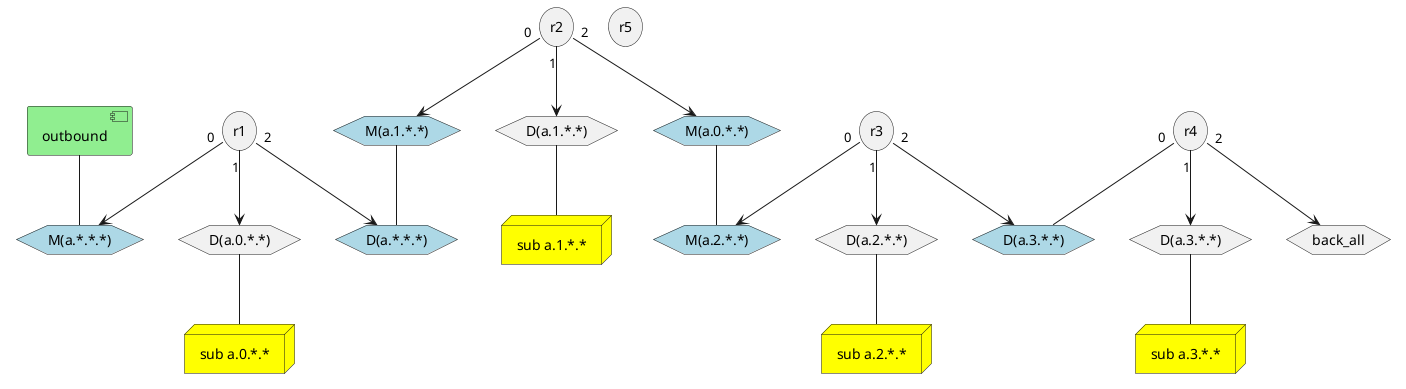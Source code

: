 @startuml subnet-0axx

component outbound #LightGreen

node "sub a.0.*.*" as sub_a0xx #Yellow
node "sub a.1.*.*" as sub_a1xx #Yellow
node "sub a.2.*.*" as sub_a2xx #Yellow
node "sub a.3.*.*" as sub_a3xx #Yellow

storage r1
storage r2
storage r3
storage r4
storage r5

hexagon "D(a.0.*.*)" as D_a0xx
hexagon "D(a.1.*.*)" as D_a1xx
hexagon "D(a.2.*.*)" as D_a2xx
hexagon "D(a.3.*.*)" as D_a3xx

hexagon back_all

' a1xx -> a0xxパケットが外に流出するのを防ぐ 
hexagon "M(a.*.*.*)" as M_axxx #LightBlue
' a0xx -> outboundが無駄な部分に流れるのを防ぐ
hexagon "D(a.*.*.*)" as D_axxx #LightBlue
' a1xx -> a0xxパケットが無駄な部分に流れるのを防ぐ  
hexagon "M(a.0.*.*)" as M_a0xx #LightBlue
' a2xx -> !(a3xx)のパケットが無駄な部分に流れるのを防ぐ
hexagon "D(a.3.*.*)" as D_a3xx_2 #LightBlue
' a2xx -> a1xxのパケットが無駄な部分に流れるのを防ぐ
hexagon "M(a.1.*.*)" as M_a1xx #LightBlue
' a3xx -> a2xxのパケットが無駄な部分に流れるのを防ぐ
hexagon "M(a.2.*.*)" as M_a2xx #LightBlue

outbound -- M_axxx


r1 "0" --> M_axxx
r1 "1" --> D_a0xx
r1 "2" --> D_axxx

M_a1xx -- D_axxx

r2 "0" --> M_a1xx
r2 "1" --> D_a1xx
r2 "2" --> M_a0xx

M_a0xx -- M_a2xx

r3 "0" --> M_a2xx
r3 "1" --> D_a2xx
r3 "2" --> D_a3xx_2

r4 "0" -- D_a3xx_2
r4 "1" --> D_a3xx
r4 "2" --> back_all

D_a0xx -- sub_a0xx
D_a1xx -- sub_a1xx
D_a2xx -- sub_a2xx
D_a3xx -- sub_a3xx

@enduml